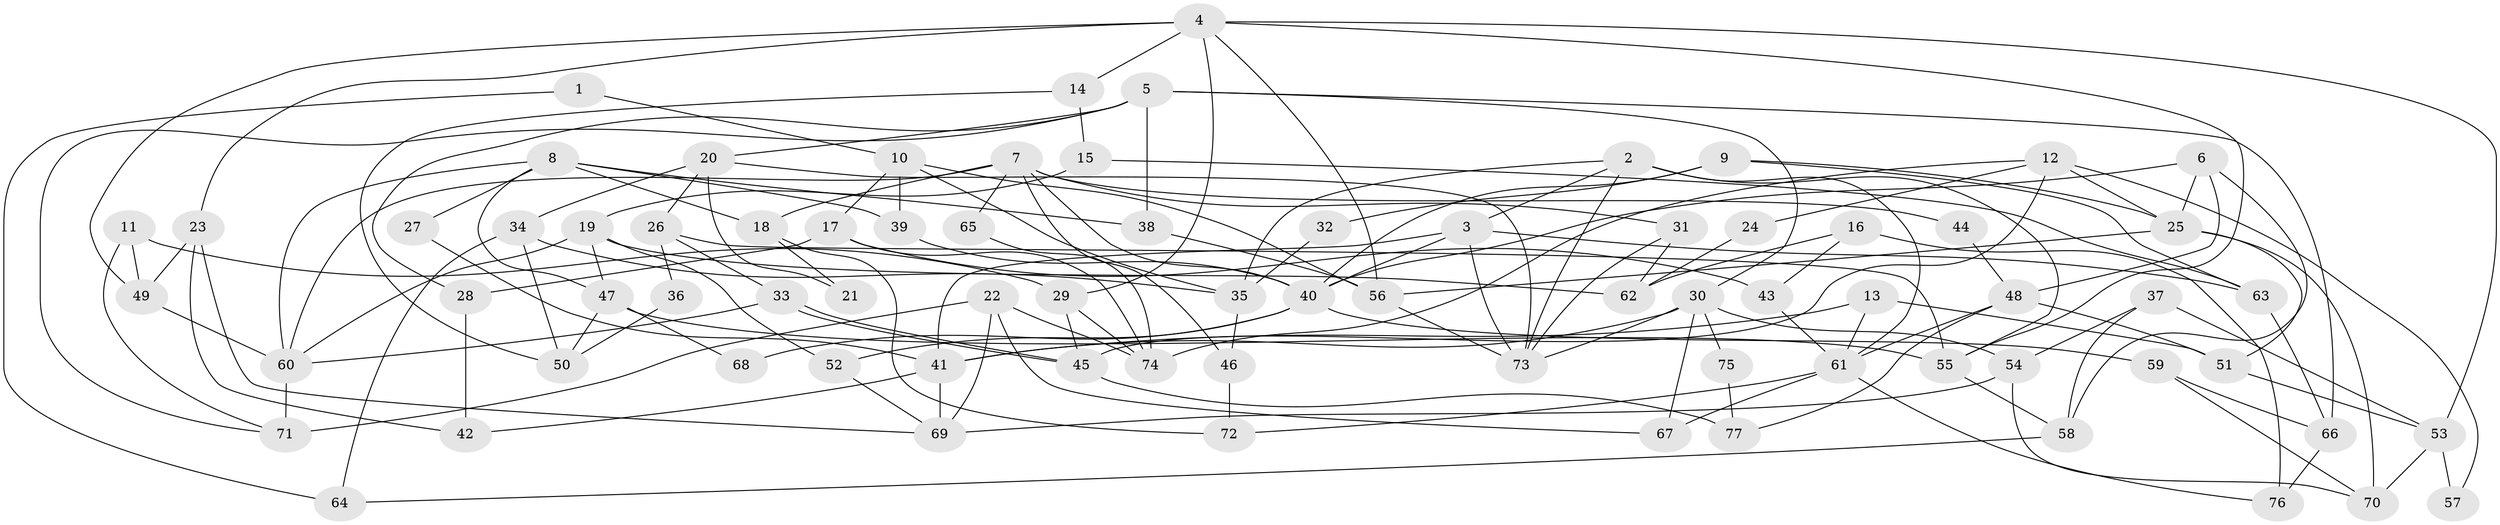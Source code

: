 // coarse degree distribution, {10: 0.08, 11: 0.08, 8: 0.12, 7: 0.08, 6: 0.16, 3: 0.12, 5: 0.16, 4: 0.16, 9: 0.04}
// Generated by graph-tools (version 1.1) at 2025/50/03/04/25 22:50:52]
// undirected, 77 vertices, 154 edges
graph export_dot {
  node [color=gray90,style=filled];
  1;
  2;
  3;
  4;
  5;
  6;
  7;
  8;
  9;
  10;
  11;
  12;
  13;
  14;
  15;
  16;
  17;
  18;
  19;
  20;
  21;
  22;
  23;
  24;
  25;
  26;
  27;
  28;
  29;
  30;
  31;
  32;
  33;
  34;
  35;
  36;
  37;
  38;
  39;
  40;
  41;
  42;
  43;
  44;
  45;
  46;
  47;
  48;
  49;
  50;
  51;
  52;
  53;
  54;
  55;
  56;
  57;
  58;
  59;
  60;
  61;
  62;
  63;
  64;
  65;
  66;
  67;
  68;
  69;
  70;
  71;
  72;
  73;
  74;
  75;
  76;
  77;
  1 -- 10;
  1 -- 64;
  2 -- 55;
  2 -- 73;
  2 -- 3;
  2 -- 35;
  2 -- 61;
  3 -- 73;
  3 -- 40;
  3 -- 41;
  3 -- 63;
  4 -- 56;
  4 -- 49;
  4 -- 14;
  4 -- 23;
  4 -- 29;
  4 -- 53;
  4 -- 55;
  5 -- 38;
  5 -- 30;
  5 -- 20;
  5 -- 28;
  5 -- 66;
  5 -- 71;
  6 -- 40;
  6 -- 25;
  6 -- 48;
  6 -- 58;
  7 -- 46;
  7 -- 40;
  7 -- 18;
  7 -- 31;
  7 -- 44;
  7 -- 60;
  7 -- 65;
  8 -- 60;
  8 -- 39;
  8 -- 18;
  8 -- 27;
  8 -- 38;
  8 -- 47;
  9 -- 40;
  9 -- 63;
  9 -- 25;
  9 -- 32;
  10 -- 17;
  10 -- 56;
  10 -- 35;
  10 -- 39;
  11 -- 29;
  11 -- 49;
  11 -- 71;
  12 -- 25;
  12 -- 45;
  12 -- 24;
  12 -- 57;
  12 -- 74;
  13 -- 41;
  13 -- 51;
  13 -- 61;
  14 -- 50;
  14 -- 15;
  15 -- 19;
  15 -- 63;
  16 -- 43;
  16 -- 76;
  16 -- 62;
  17 -- 28;
  17 -- 74;
  17 -- 43;
  18 -- 21;
  18 -- 72;
  19 -- 60;
  19 -- 47;
  19 -- 52;
  19 -- 62;
  20 -- 26;
  20 -- 21;
  20 -- 34;
  20 -- 73;
  22 -- 69;
  22 -- 71;
  22 -- 67;
  22 -- 74;
  23 -- 69;
  23 -- 42;
  23 -- 49;
  24 -- 62;
  25 -- 51;
  25 -- 56;
  25 -- 70;
  26 -- 55;
  26 -- 33;
  26 -- 36;
  27 -- 41;
  28 -- 42;
  29 -- 74;
  29 -- 45;
  30 -- 73;
  30 -- 67;
  30 -- 41;
  30 -- 54;
  30 -- 75;
  31 -- 62;
  31 -- 73;
  32 -- 35;
  33 -- 45;
  33 -- 45;
  33 -- 60;
  34 -- 35;
  34 -- 50;
  34 -- 64;
  35 -- 46;
  36 -- 50;
  37 -- 54;
  37 -- 53;
  37 -- 58;
  38 -- 56;
  39 -- 40;
  40 -- 52;
  40 -- 59;
  40 -- 68;
  41 -- 42;
  41 -- 69;
  43 -- 61;
  44 -- 48;
  45 -- 77;
  46 -- 72;
  47 -- 55;
  47 -- 50;
  47 -- 68;
  48 -- 61;
  48 -- 51;
  48 -- 77;
  49 -- 60;
  51 -- 53;
  52 -- 69;
  53 -- 70;
  53 -- 57;
  54 -- 70;
  54 -- 69;
  55 -- 58;
  56 -- 73;
  58 -- 64;
  59 -- 66;
  59 -- 70;
  60 -- 71;
  61 -- 67;
  61 -- 72;
  61 -- 76;
  63 -- 66;
  65 -- 74;
  66 -- 76;
  75 -- 77;
}
